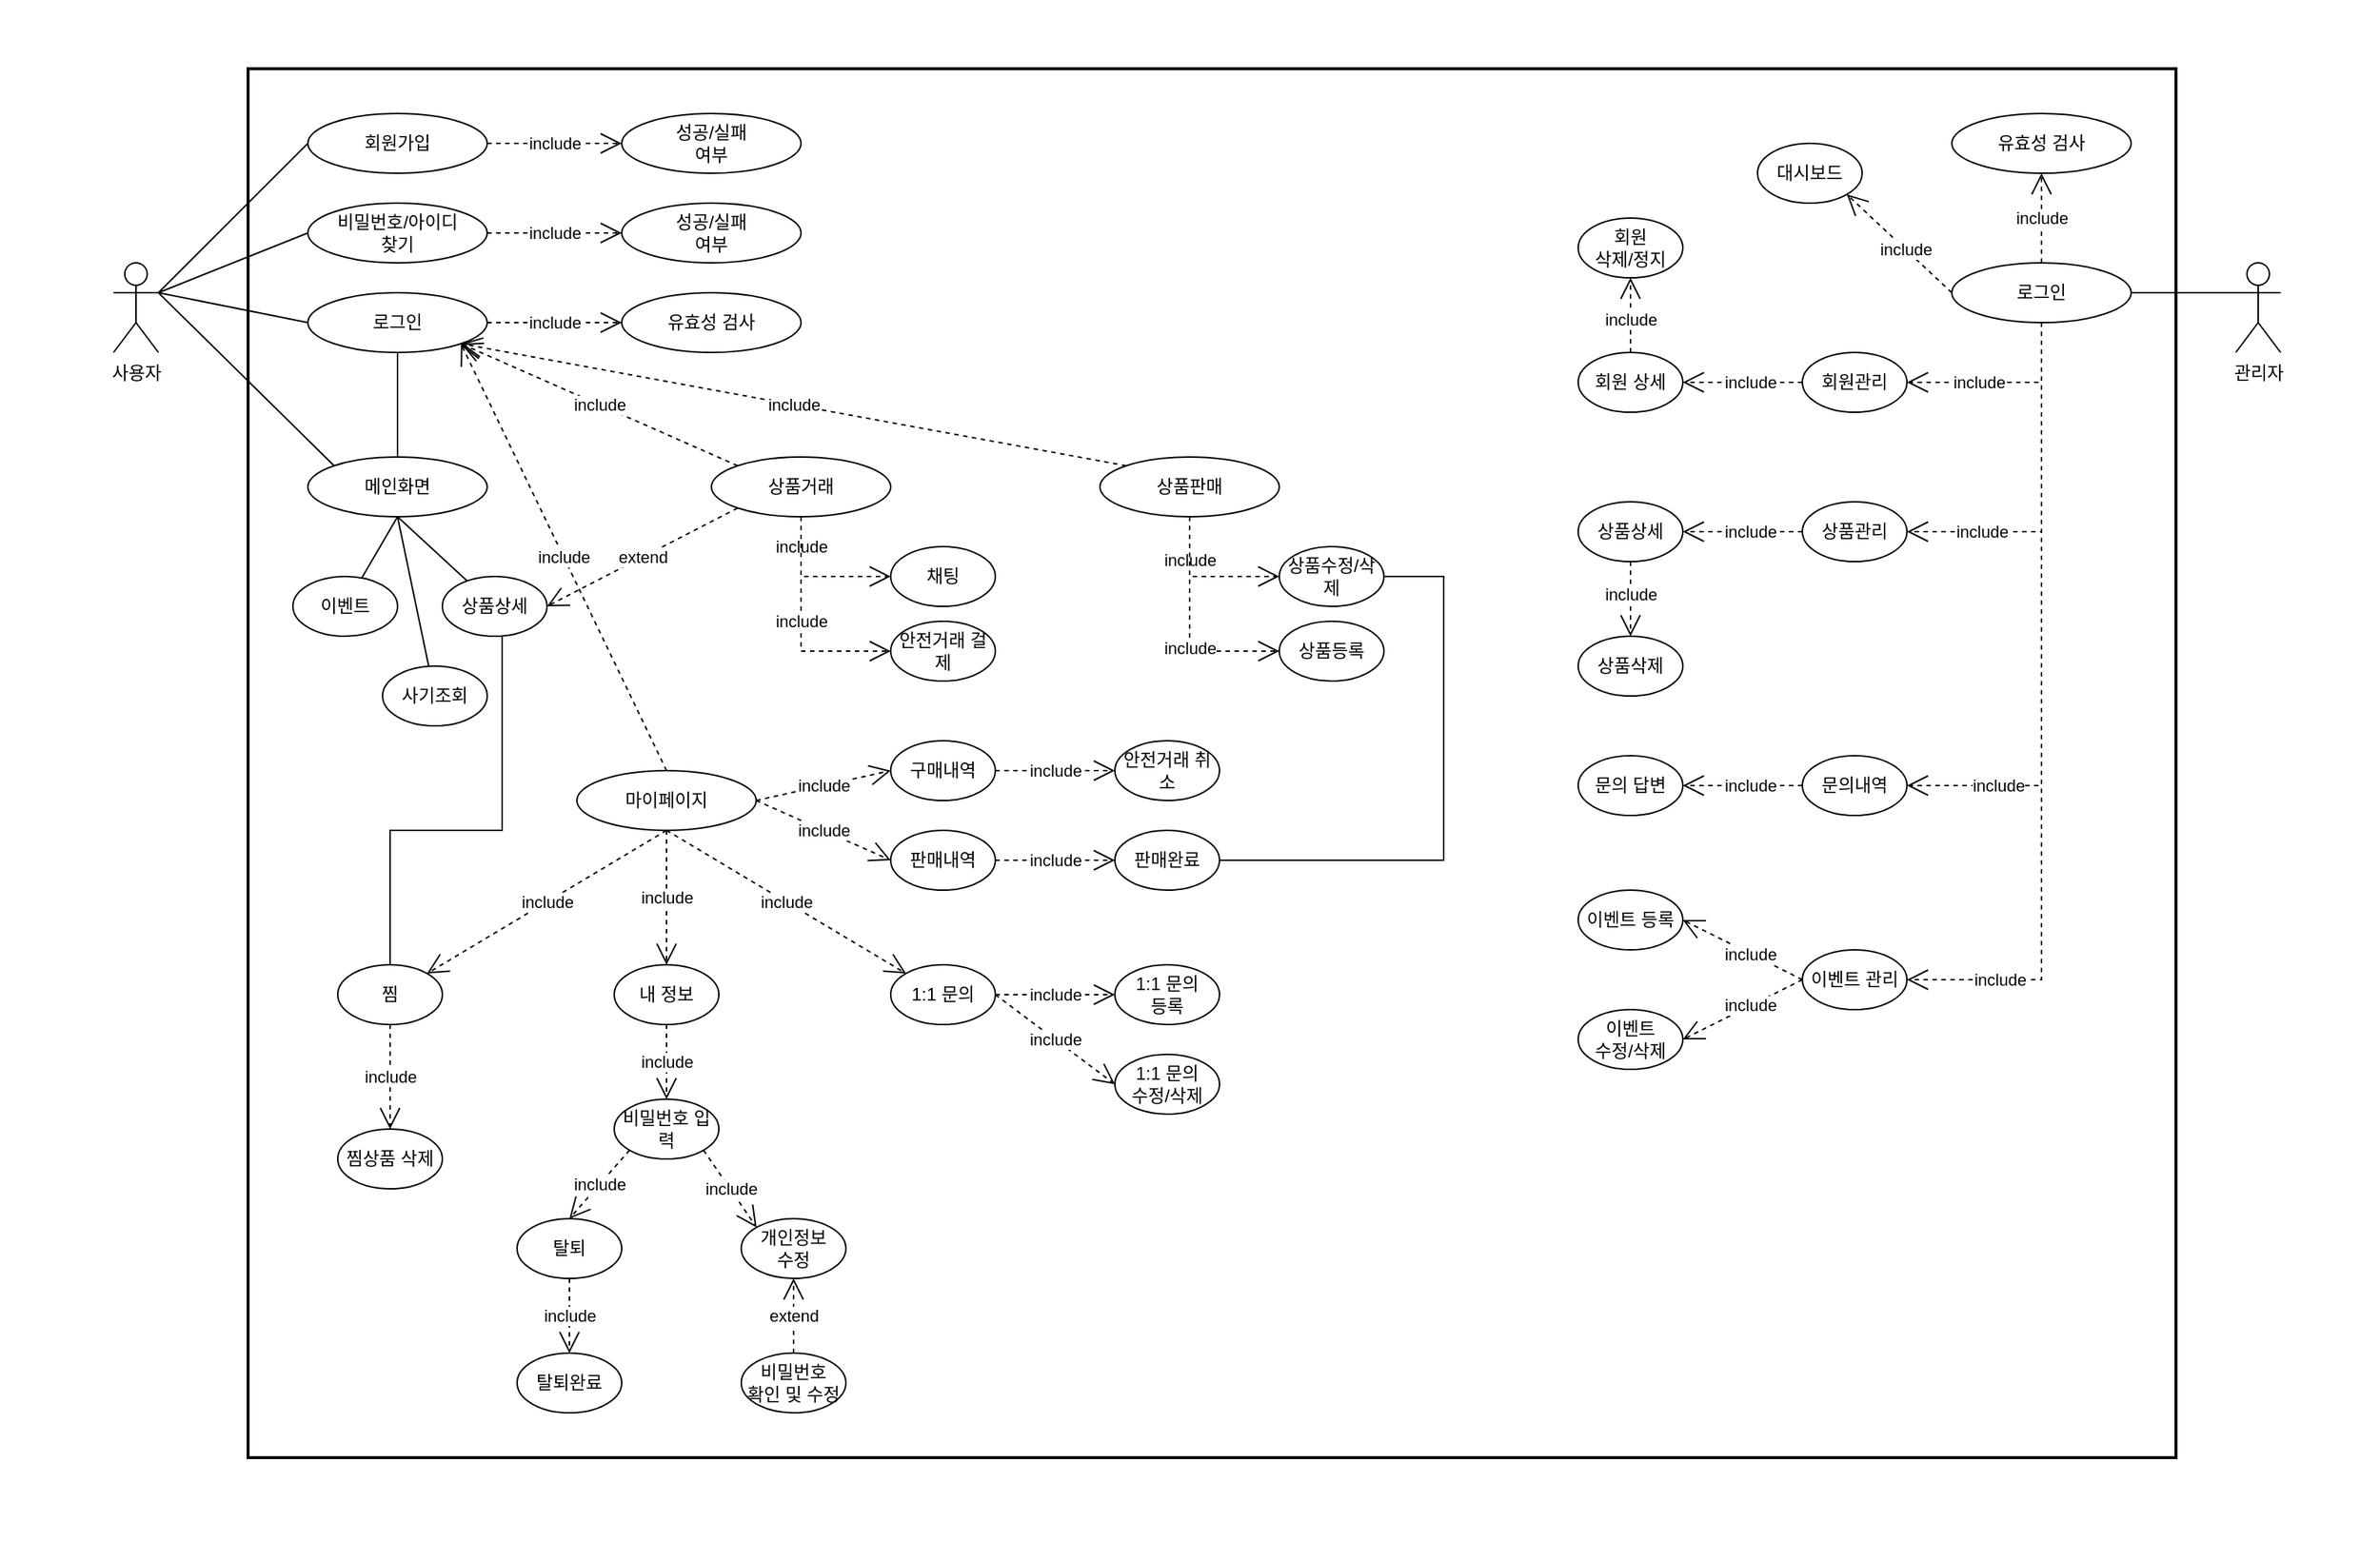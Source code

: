 <mxfile version="22.1.11" type="device">
  <diagram name="페이지-1" id="rzwskQOxDHPktsXhggRO">
    <mxGraphModel dx="2311" dy="1215" grid="0" gridSize="10" guides="1" tooltips="1" connect="1" arrows="1" fold="1" page="0" pageScale="1" pageWidth="827" pageHeight="1169" math="0" shadow="0">
      <root>
        <mxCell id="0" />
        <mxCell id="1" parent="0" />
        <mxCell id="45Yy-R2dAYlG4YcCM_-h-193" value="" style="rounded=0;whiteSpace=wrap;html=1;fillColor=none;strokeColor=#FFFFFF;" vertex="1" parent="1">
          <mxGeometry x="-195" y="285" width="1590" height="1030" as="geometry" />
        </mxCell>
        <mxCell id="45Yy-R2dAYlG4YcCM_-h-192" value="" style="rounded=0;whiteSpace=wrap;html=1;fillColor=none;strokeWidth=2;" vertex="1" parent="1">
          <mxGeometry x="-30" y="330" width="1290" height="930" as="geometry" />
        </mxCell>
        <mxCell id="_SVUlnc3Oly2EVvix183-1" value="사용자" style="shape=umlActor;verticalLabelPosition=bottom;verticalAlign=top;html=1;" parent="1" vertex="1">
          <mxGeometry x="-120" y="460" width="30" height="60" as="geometry" />
        </mxCell>
        <mxCell id="_SVUlnc3Oly2EVvix183-15" value="회원가입" style="ellipse;whiteSpace=wrap;html=1;movable=1;resizable=1;rotatable=1;deletable=1;editable=1;locked=0;connectable=1;" parent="1" vertex="1">
          <mxGeometry x="10" y="360" width="120" height="40" as="geometry" />
        </mxCell>
        <mxCell id="_SVUlnc3Oly2EVvix183-14" value="비밀번호/아이디&lt;br&gt;찾기" style="ellipse;whiteSpace=wrap;html=1;movable=1;resizable=1;rotatable=1;deletable=1;editable=1;locked=0;connectable=1;" parent="1" vertex="1">
          <mxGeometry x="10" y="420" width="120" height="40" as="geometry" />
        </mxCell>
        <mxCell id="_SVUlnc3Oly2EVvix183-45" style="rounded=0;orthogonalLoop=1;jettySize=auto;html=1;exitX=0.5;exitY=1;exitDx=0;exitDy=0;endArrow=none;endFill=0;" parent="1" source="_SVUlnc3Oly2EVvix183-3" target="_SVUlnc3Oly2EVvix183-27" edge="1">
          <mxGeometry relative="1" as="geometry" />
        </mxCell>
        <mxCell id="_SVUlnc3Oly2EVvix183-3" value="로그인" style="ellipse;whiteSpace=wrap;html=1;movable=1;resizable=1;rotatable=1;deletable=1;editable=1;locked=0;connectable=1;" parent="1" vertex="1">
          <mxGeometry x="10" y="480" width="120" height="40" as="geometry" />
        </mxCell>
        <mxCell id="_SVUlnc3Oly2EVvix183-20" value="성공/실패&lt;br&gt;여부" style="ellipse;whiteSpace=wrap;html=1;movable=1;resizable=1;rotatable=1;deletable=1;editable=1;locked=0;connectable=1;" parent="1" vertex="1">
          <mxGeometry x="220" y="360" width="120" height="40" as="geometry" />
        </mxCell>
        <mxCell id="_SVUlnc3Oly2EVvix183-22" value="include" style="endArrow=open;endSize=12;dashed=1;html=1;rounded=0;exitX=1;exitY=0.5;exitDx=0;exitDy=0;entryX=0;entryY=0.5;entryDx=0;entryDy=0;" parent="1" source="_SVUlnc3Oly2EVvix183-15" target="_SVUlnc3Oly2EVvix183-20" edge="1">
          <mxGeometry width="160" relative="1" as="geometry">
            <mxPoint x="250" y="510" as="sourcePoint" />
            <mxPoint x="410" y="510" as="targetPoint" />
          </mxGeometry>
        </mxCell>
        <mxCell id="_SVUlnc3Oly2EVvix183-23" value="성공/실패&lt;br&gt;여부" style="ellipse;whiteSpace=wrap;html=1;movable=1;resizable=1;rotatable=1;deletable=1;editable=1;locked=0;connectable=1;" parent="1" vertex="1">
          <mxGeometry x="220" y="420" width="120" height="40" as="geometry" />
        </mxCell>
        <mxCell id="_SVUlnc3Oly2EVvix183-24" value="include" style="endArrow=open;endSize=12;dashed=1;html=1;rounded=0;exitX=1;exitY=0.5;exitDx=0;exitDy=0;entryX=0;entryY=0.5;entryDx=0;entryDy=0;" parent="1" source="_SVUlnc3Oly2EVvix183-14" target="_SVUlnc3Oly2EVvix183-23" edge="1">
          <mxGeometry width="160" relative="1" as="geometry">
            <mxPoint x="130" y="439.5" as="sourcePoint" />
            <mxPoint x="190" y="430" as="targetPoint" />
          </mxGeometry>
        </mxCell>
        <mxCell id="_SVUlnc3Oly2EVvix183-25" value="유효성 검사" style="ellipse;whiteSpace=wrap;html=1;movable=1;resizable=1;rotatable=1;deletable=1;editable=1;locked=0;connectable=1;" parent="1" vertex="1">
          <mxGeometry x="220" y="480" width="120" height="40" as="geometry" />
        </mxCell>
        <mxCell id="_SVUlnc3Oly2EVvix183-26" value="include" style="endArrow=open;endSize=12;dashed=1;html=1;rounded=0;exitX=1;exitY=0.5;exitDx=0;exitDy=0;entryX=0;entryY=0.5;entryDx=0;entryDy=0;" parent="1" source="_SVUlnc3Oly2EVvix183-3" target="_SVUlnc3Oly2EVvix183-25" edge="1">
          <mxGeometry width="160" relative="1" as="geometry">
            <mxPoint x="130" y="500" as="sourcePoint" />
            <mxPoint x="190" y="490" as="targetPoint" />
          </mxGeometry>
        </mxCell>
        <mxCell id="_SVUlnc3Oly2EVvix183-27" value="메인화면" style="ellipse;whiteSpace=wrap;html=1;" parent="1" vertex="1">
          <mxGeometry x="10" y="590" width="120" height="40" as="geometry" />
        </mxCell>
        <mxCell id="_SVUlnc3Oly2EVvix183-28" value="마이페이지" style="ellipse;whiteSpace=wrap;html=1;" parent="1" vertex="1">
          <mxGeometry x="190" y="800" width="120" height="40" as="geometry" />
        </mxCell>
        <mxCell id="_SVUlnc3Oly2EVvix183-29" value="상품판매" style="ellipse;whiteSpace=wrap;html=1;" parent="1" vertex="1">
          <mxGeometry x="540" y="590" width="120" height="40" as="geometry" />
        </mxCell>
        <mxCell id="_SVUlnc3Oly2EVvix183-43" value="상품거래" style="ellipse;whiteSpace=wrap;html=1;" parent="1" vertex="1">
          <mxGeometry x="280" y="590" width="120" height="40" as="geometry" />
        </mxCell>
        <mxCell id="_SVUlnc3Oly2EVvix183-47" value="include" style="endArrow=open;endSize=12;dashed=1;html=1;rounded=0;exitX=0;exitY=0;exitDx=0;exitDy=0;entryX=1;entryY=1;entryDx=0;entryDy=0;" parent="1" source="_SVUlnc3Oly2EVvix183-43" target="_SVUlnc3Oly2EVvix183-3" edge="1">
          <mxGeometry width="160" relative="1" as="geometry">
            <mxPoint x="140" y="510" as="sourcePoint" />
            <mxPoint x="230" y="510" as="targetPoint" />
          </mxGeometry>
        </mxCell>
        <mxCell id="_SVUlnc3Oly2EVvix183-48" value="include" style="endArrow=open;endSize=12;dashed=1;html=1;rounded=0;exitX=0;exitY=0;exitDx=0;exitDy=0;entryX=1;entryY=1;entryDx=0;entryDy=0;" parent="1" source="_SVUlnc3Oly2EVvix183-29" target="_SVUlnc3Oly2EVvix183-3" edge="1">
          <mxGeometry width="160" relative="1" as="geometry">
            <mxPoint x="276" y="590" as="sourcePoint" />
            <mxPoint x="190" y="508" as="targetPoint" />
          </mxGeometry>
        </mxCell>
        <mxCell id="_SVUlnc3Oly2EVvix183-49" value="include" style="endArrow=open;endSize=12;dashed=1;html=1;rounded=0;exitX=0.5;exitY=0;exitDx=0;exitDy=0;entryX=1;entryY=1;entryDx=0;entryDy=0;" parent="1" source="_SVUlnc3Oly2EVvix183-28" target="_SVUlnc3Oly2EVvix183-3" edge="1">
          <mxGeometry width="160" relative="1" as="geometry">
            <mxPoint x="368" y="606" as="sourcePoint" />
            <mxPoint x="122" y="524" as="targetPoint" />
          </mxGeometry>
        </mxCell>
        <mxCell id="_SVUlnc3Oly2EVvix183-50" value="상품수정/삭제" style="ellipse;whiteSpace=wrap;html=1;" parent="1" vertex="1">
          <mxGeometry x="660" y="650" width="70" height="40" as="geometry" />
        </mxCell>
        <mxCell id="_SVUlnc3Oly2EVvix183-51" value="상품등록" style="ellipse;whiteSpace=wrap;html=1;" parent="1" vertex="1">
          <mxGeometry x="660" y="700" width="70" height="40" as="geometry" />
        </mxCell>
        <mxCell id="_SVUlnc3Oly2EVvix183-52" value="include" style="endArrow=open;endSize=12;dashed=1;html=1;rounded=0;exitX=0.5;exitY=1;exitDx=0;exitDy=0;entryX=0;entryY=0.5;entryDx=0;entryDy=0;edgeStyle=orthogonalEdgeStyle;" parent="1" source="_SVUlnc3Oly2EVvix183-29" target="_SVUlnc3Oly2EVvix183-50" edge="1">
          <mxGeometry x="-0.429" width="160" relative="1" as="geometry">
            <mxPoint x="408" y="786" as="sourcePoint" />
            <mxPoint x="322" y="524" as="targetPoint" />
            <mxPoint as="offset" />
          </mxGeometry>
        </mxCell>
        <mxCell id="_SVUlnc3Oly2EVvix183-53" value="include" style="endArrow=open;endSize=12;dashed=1;html=1;rounded=0;exitX=0.5;exitY=1;exitDx=0;exitDy=0;entryX=0;entryY=0.5;entryDx=0;entryDy=0;edgeStyle=orthogonalEdgeStyle;" parent="1" source="_SVUlnc3Oly2EVvix183-29" target="_SVUlnc3Oly2EVvix183-51" edge="1">
          <mxGeometry x="0.167" width="160" relative="1" as="geometry">
            <mxPoint x="610" y="640" as="sourcePoint" />
            <mxPoint x="640" y="680" as="targetPoint" />
            <mxPoint as="offset" />
          </mxGeometry>
        </mxCell>
        <mxCell id="45Yy-R2dAYlG4YcCM_-h-1" value="채팅" style="ellipse;whiteSpace=wrap;html=1;" vertex="1" parent="1">
          <mxGeometry x="400" y="650" width="70" height="40" as="geometry" />
        </mxCell>
        <mxCell id="45Yy-R2dAYlG4YcCM_-h-2" value="안전거래 걸제" style="ellipse;whiteSpace=wrap;html=1;" vertex="1" parent="1">
          <mxGeometry x="400" y="700" width="70" height="40" as="geometry" />
        </mxCell>
        <mxCell id="45Yy-R2dAYlG4YcCM_-h-3" value="include" style="endArrow=open;endSize=12;dashed=1;html=1;rounded=0;exitX=0.5;exitY=1;exitDx=0;exitDy=0;entryX=0;entryY=0.5;entryDx=0;entryDy=0;edgeStyle=orthogonalEdgeStyle;" edge="1" parent="1" source="_SVUlnc3Oly2EVvix183-43" target="45Yy-R2dAYlG4YcCM_-h-1">
          <mxGeometry x="-0.6" width="160" relative="1" as="geometry">
            <mxPoint x="610" y="640" as="sourcePoint" />
            <mxPoint x="670" y="730" as="targetPoint" />
            <mxPoint as="offset" />
          </mxGeometry>
        </mxCell>
        <mxCell id="45Yy-R2dAYlG4YcCM_-h-4" value="include" style="endArrow=open;endSize=12;dashed=1;html=1;rounded=0;exitX=0.5;exitY=1;exitDx=0;exitDy=0;entryX=0;entryY=0.5;entryDx=0;entryDy=0;edgeStyle=orthogonalEdgeStyle;" edge="1" parent="1" source="_SVUlnc3Oly2EVvix183-43" target="45Yy-R2dAYlG4YcCM_-h-2">
          <mxGeometry x="0.2" y="20" width="160" relative="1" as="geometry">
            <mxPoint x="350" y="640" as="sourcePoint" />
            <mxPoint x="410" y="680" as="targetPoint" />
            <mxPoint as="offset" />
          </mxGeometry>
        </mxCell>
        <mxCell id="45Yy-R2dAYlG4YcCM_-h-7" style="rounded=0;orthogonalLoop=1;jettySize=auto;html=1;entryX=0.5;entryY=1;entryDx=0;entryDy=0;endArrow=none;endFill=0;" edge="1" parent="1" source="45Yy-R2dAYlG4YcCM_-h-5" target="_SVUlnc3Oly2EVvix183-27">
          <mxGeometry relative="1" as="geometry" />
        </mxCell>
        <mxCell id="45Yy-R2dAYlG4YcCM_-h-5" value="상품상세" style="ellipse;whiteSpace=wrap;html=1;" vertex="1" parent="1">
          <mxGeometry x="100" y="670" width="70" height="40" as="geometry" />
        </mxCell>
        <mxCell id="45Yy-R2dAYlG4YcCM_-h-10" style="rounded=0;orthogonalLoop=1;jettySize=auto;html=1;entryX=0.5;entryY=1;entryDx=0;entryDy=0;endArrow=none;endFill=0;" edge="1" parent="1" source="45Yy-R2dAYlG4YcCM_-h-8" target="_SVUlnc3Oly2EVvix183-27">
          <mxGeometry relative="1" as="geometry" />
        </mxCell>
        <mxCell id="45Yy-R2dAYlG4YcCM_-h-8" value="이벤트" style="ellipse;whiteSpace=wrap;html=1;" vertex="1" parent="1">
          <mxGeometry y="670" width="70" height="40" as="geometry" />
        </mxCell>
        <mxCell id="45Yy-R2dAYlG4YcCM_-h-11" style="rounded=0;orthogonalLoop=1;jettySize=auto;html=1;entryX=0.5;entryY=1;entryDx=0;entryDy=0;endArrow=none;endFill=0;" edge="1" parent="1" source="45Yy-R2dAYlG4YcCM_-h-9" target="_SVUlnc3Oly2EVvix183-27">
          <mxGeometry relative="1" as="geometry" />
        </mxCell>
        <mxCell id="45Yy-R2dAYlG4YcCM_-h-9" value="사기조회" style="ellipse;whiteSpace=wrap;html=1;" vertex="1" parent="1">
          <mxGeometry x="60" y="730" width="70" height="40" as="geometry" />
        </mxCell>
        <mxCell id="45Yy-R2dAYlG4YcCM_-h-13" value="extend" style="endArrow=open;endSize=12;dashed=1;html=1;rounded=0;exitX=0;exitY=1;exitDx=0;exitDy=0;entryX=1;entryY=0.5;entryDx=0;entryDy=0;" edge="1" parent="1" source="_SVUlnc3Oly2EVvix183-43" target="45Yy-R2dAYlG4YcCM_-h-5">
          <mxGeometry width="160" relative="1" as="geometry">
            <mxPoint x="308" y="606" as="sourcePoint" />
            <mxPoint x="122" y="524" as="targetPoint" />
          </mxGeometry>
        </mxCell>
        <mxCell id="45Yy-R2dAYlG4YcCM_-h-15" value="판매내역" style="ellipse;whiteSpace=wrap;html=1;" vertex="1" parent="1">
          <mxGeometry x="400" y="840" width="70" height="40" as="geometry" />
        </mxCell>
        <mxCell id="45Yy-R2dAYlG4YcCM_-h-118" value="구매내역" style="ellipse;whiteSpace=wrap;html=1;" vertex="1" parent="1">
          <mxGeometry x="400" y="780" width="70" height="40" as="geometry" />
        </mxCell>
        <mxCell id="45Yy-R2dAYlG4YcCM_-h-122" value="안전거래 취소" style="ellipse;whiteSpace=wrap;html=1;" vertex="1" parent="1">
          <mxGeometry x="550" y="780" width="70" height="40" as="geometry" />
        </mxCell>
        <mxCell id="45Yy-R2dAYlG4YcCM_-h-155" style="edgeStyle=orthogonalEdgeStyle;rounded=0;orthogonalLoop=1;jettySize=auto;html=1;entryX=1;entryY=0.5;entryDx=0;entryDy=0;endArrow=none;endFill=0;" edge="1" parent="1" source="45Yy-R2dAYlG4YcCM_-h-123" target="_SVUlnc3Oly2EVvix183-50">
          <mxGeometry relative="1" as="geometry">
            <Array as="points">
              <mxPoint x="770" y="860" />
              <mxPoint x="770" y="670" />
            </Array>
          </mxGeometry>
        </mxCell>
        <mxCell id="45Yy-R2dAYlG4YcCM_-h-123" value="판매완료" style="ellipse;whiteSpace=wrap;html=1;" vertex="1" parent="1">
          <mxGeometry x="550" y="840" width="70" height="40" as="geometry" />
        </mxCell>
        <mxCell id="45Yy-R2dAYlG4YcCM_-h-128" value="include" style="endArrow=open;endSize=12;dashed=1;html=1;rounded=0;exitX=1;exitY=0.5;exitDx=0;exitDy=0;entryX=0;entryY=0.5;entryDx=0;entryDy=0;" edge="1" parent="1" source="_SVUlnc3Oly2EVvix183-28" target="45Yy-R2dAYlG4YcCM_-h-118">
          <mxGeometry width="160" relative="1" as="geometry">
            <mxPoint x="308" y="606" as="sourcePoint" />
            <mxPoint x="320" y="760" as="targetPoint" />
          </mxGeometry>
        </mxCell>
        <mxCell id="45Yy-R2dAYlG4YcCM_-h-129" value="include" style="endArrow=open;endSize=12;dashed=1;html=1;rounded=0;entryX=0;entryY=0.5;entryDx=0;entryDy=0;exitX=1;exitY=0.5;exitDx=0;exitDy=0;" edge="1" parent="1" source="_SVUlnc3Oly2EVvix183-28" target="45Yy-R2dAYlG4YcCM_-h-15">
          <mxGeometry width="160" relative="1" as="geometry">
            <mxPoint x="270" y="910" as="sourcePoint" />
            <mxPoint x="320" y="830" as="targetPoint" />
          </mxGeometry>
        </mxCell>
        <mxCell id="45Yy-R2dAYlG4YcCM_-h-130" value="include" style="endArrow=open;endSize=12;dashed=1;html=1;rounded=0;entryX=0;entryY=0.5;entryDx=0;entryDy=0;exitX=1;exitY=0.5;exitDx=0;exitDy=0;" edge="1" parent="1" source="45Yy-R2dAYlG4YcCM_-h-118" target="45Yy-R2dAYlG4YcCM_-h-122">
          <mxGeometry width="160" relative="1" as="geometry">
            <mxPoint x="320" y="910" as="sourcePoint" />
            <mxPoint x="320" y="830" as="targetPoint" />
          </mxGeometry>
        </mxCell>
        <mxCell id="45Yy-R2dAYlG4YcCM_-h-131" value="include" style="endArrow=open;endSize=12;dashed=1;html=1;rounded=0;entryX=0;entryY=0.5;entryDx=0;entryDy=0;exitX=1;exitY=0.5;exitDx=0;exitDy=0;" edge="1" parent="1" source="45Yy-R2dAYlG4YcCM_-h-15" target="45Yy-R2dAYlG4YcCM_-h-123">
          <mxGeometry width="160" relative="1" as="geometry">
            <mxPoint x="460" y="810" as="sourcePoint" />
            <mxPoint x="520" y="810" as="targetPoint" />
          </mxGeometry>
        </mxCell>
        <mxCell id="45Yy-R2dAYlG4YcCM_-h-119" value="내 정보" style="ellipse;whiteSpace=wrap;html=1;" vertex="1" parent="1">
          <mxGeometry x="215" y="930" width="70" height="40" as="geometry" />
        </mxCell>
        <mxCell id="45Yy-R2dAYlG4YcCM_-h-120" value="1:1 문의" style="ellipse;whiteSpace=wrap;html=1;" vertex="1" parent="1">
          <mxGeometry x="400" y="930" width="70" height="40" as="geometry" />
        </mxCell>
        <mxCell id="45Yy-R2dAYlG4YcCM_-h-137" style="edgeStyle=orthogonalEdgeStyle;rounded=0;orthogonalLoop=1;jettySize=auto;html=1;entryX=0.5;entryY=1;entryDx=0;entryDy=0;endArrow=none;endFill=0;" edge="1" parent="1" source="45Yy-R2dAYlG4YcCM_-h-121" target="45Yy-R2dAYlG4YcCM_-h-5">
          <mxGeometry relative="1" as="geometry">
            <Array as="points">
              <mxPoint x="65" y="840" />
              <mxPoint x="140" y="840" />
              <mxPoint x="140" y="710" />
            </Array>
          </mxGeometry>
        </mxCell>
        <mxCell id="45Yy-R2dAYlG4YcCM_-h-121" value="찜" style="ellipse;whiteSpace=wrap;html=1;" vertex="1" parent="1">
          <mxGeometry x="30" y="930" width="70" height="40" as="geometry" />
        </mxCell>
        <mxCell id="45Yy-R2dAYlG4YcCM_-h-132" value="include" style="endArrow=open;endSize=12;dashed=1;html=1;rounded=0;entryX=0.5;entryY=0;entryDx=0;entryDy=0;exitX=0.5;exitY=1;exitDx=0;exitDy=0;" edge="1" parent="1" source="_SVUlnc3Oly2EVvix183-28" target="45Yy-R2dAYlG4YcCM_-h-119">
          <mxGeometry width="160" relative="1" as="geometry">
            <mxPoint x="470" y="820" as="sourcePoint" />
            <mxPoint x="530" y="820" as="targetPoint" />
          </mxGeometry>
        </mxCell>
        <mxCell id="45Yy-R2dAYlG4YcCM_-h-133" value="include" style="endArrow=open;endSize=12;dashed=1;html=1;rounded=0;entryX=0;entryY=0;entryDx=0;entryDy=0;exitX=0.5;exitY=1;exitDx=0;exitDy=0;" edge="1" parent="1" source="_SVUlnc3Oly2EVvix183-28" target="45Yy-R2dAYlG4YcCM_-h-120">
          <mxGeometry width="160" relative="1" as="geometry">
            <mxPoint x="260" y="850" as="sourcePoint" />
            <mxPoint x="255" y="940" as="targetPoint" />
          </mxGeometry>
        </mxCell>
        <mxCell id="45Yy-R2dAYlG4YcCM_-h-134" value="include" style="endArrow=open;endSize=12;dashed=1;html=1;rounded=0;entryX=1;entryY=0;entryDx=0;entryDy=0;exitX=0.5;exitY=1;exitDx=0;exitDy=0;" edge="1" parent="1" source="_SVUlnc3Oly2EVvix183-28" target="45Yy-R2dAYlG4YcCM_-h-121">
          <mxGeometry width="160" relative="1" as="geometry">
            <mxPoint x="270" y="860" as="sourcePoint" />
            <mxPoint x="265" y="950" as="targetPoint" />
          </mxGeometry>
        </mxCell>
        <mxCell id="45Yy-R2dAYlG4YcCM_-h-135" value="찜상품 삭제" style="ellipse;whiteSpace=wrap;html=1;" vertex="1" parent="1">
          <mxGeometry x="30" y="1040" width="70" height="40" as="geometry" />
        </mxCell>
        <mxCell id="45Yy-R2dAYlG4YcCM_-h-138" value="include" style="endArrow=open;endSize=12;dashed=1;html=1;rounded=0;entryX=0.5;entryY=0;entryDx=0;entryDy=0;exitX=0.5;exitY=1;exitDx=0;exitDy=0;" edge="1" parent="1" source="45Yy-R2dAYlG4YcCM_-h-121" target="45Yy-R2dAYlG4YcCM_-h-135">
          <mxGeometry width="160" relative="1" as="geometry">
            <mxPoint x="260" y="850" as="sourcePoint" />
            <mxPoint x="100" y="946" as="targetPoint" />
          </mxGeometry>
        </mxCell>
        <mxCell id="45Yy-R2dAYlG4YcCM_-h-139" value="비밀번호&lt;br&gt;확인 및 수정" style="ellipse;whiteSpace=wrap;html=1;" vertex="1" parent="1">
          <mxGeometry x="300" y="1190" width="70" height="40" as="geometry" />
        </mxCell>
        <mxCell id="45Yy-R2dAYlG4YcCM_-h-140" value="개인정보&lt;br&gt;수정" style="ellipse;whiteSpace=wrap;html=1;" vertex="1" parent="1">
          <mxGeometry x="300" y="1100" width="70" height="40" as="geometry" />
        </mxCell>
        <mxCell id="45Yy-R2dAYlG4YcCM_-h-141" value="탈퇴" style="ellipse;whiteSpace=wrap;html=1;" vertex="1" parent="1">
          <mxGeometry x="150" y="1100" width="70" height="40" as="geometry" />
        </mxCell>
        <mxCell id="45Yy-R2dAYlG4YcCM_-h-142" value="탈퇴완료" style="ellipse;whiteSpace=wrap;html=1;" vertex="1" parent="1">
          <mxGeometry x="150" y="1190" width="70" height="40" as="geometry" />
        </mxCell>
        <mxCell id="45Yy-R2dAYlG4YcCM_-h-143" value="include" style="endArrow=open;endSize=12;dashed=1;html=1;rounded=0;entryX=0.5;entryY=0;entryDx=0;entryDy=0;exitX=0.5;exitY=1;exitDx=0;exitDy=0;" edge="1" parent="1" source="45Yy-R2dAYlG4YcCM_-h-141" target="45Yy-R2dAYlG4YcCM_-h-142">
          <mxGeometry width="160" relative="1" as="geometry">
            <mxPoint x="80" y="1080" as="sourcePoint" />
            <mxPoint x="80" y="1150" as="targetPoint" />
          </mxGeometry>
        </mxCell>
        <mxCell id="45Yy-R2dAYlG4YcCM_-h-150" value="비밀번호 입력" style="ellipse;whiteSpace=wrap;html=1;" vertex="1" parent="1">
          <mxGeometry x="215" y="1020" width="70" height="40" as="geometry" />
        </mxCell>
        <mxCell id="45Yy-R2dAYlG4YcCM_-h-151" value="include" style="endArrow=open;endSize=12;dashed=1;html=1;rounded=0;entryX=0.5;entryY=0;entryDx=0;entryDy=0;exitX=0.5;exitY=1;exitDx=0;exitDy=0;" edge="1" parent="1" source="45Yy-R2dAYlG4YcCM_-h-119" target="45Yy-R2dAYlG4YcCM_-h-150">
          <mxGeometry width="160" relative="1" as="geometry">
            <mxPoint x="75" y="980" as="sourcePoint" />
            <mxPoint x="75" y="1050" as="targetPoint" />
          </mxGeometry>
        </mxCell>
        <mxCell id="45Yy-R2dAYlG4YcCM_-h-152" value="extend" style="endArrow=open;endSize=12;dashed=1;html=1;rounded=0;exitX=0.5;exitY=0;exitDx=0;exitDy=0;entryX=0.5;entryY=1;entryDx=0;entryDy=0;" edge="1" parent="1" source="45Yy-R2dAYlG4YcCM_-h-139" target="45Yy-R2dAYlG4YcCM_-h-140">
          <mxGeometry width="160" relative="1" as="geometry">
            <mxPoint x="303" y="644" as="sourcePoint" />
            <mxPoint x="175" y="710" as="targetPoint" />
          </mxGeometry>
        </mxCell>
        <mxCell id="45Yy-R2dAYlG4YcCM_-h-153" value="include" style="endArrow=open;endSize=12;dashed=1;html=1;rounded=0;entryX=0.5;entryY=0;entryDx=0;entryDy=0;exitX=0;exitY=1;exitDx=0;exitDy=0;" edge="1" parent="1" source="45Yy-R2dAYlG4YcCM_-h-150" target="45Yy-R2dAYlG4YcCM_-h-141">
          <mxGeometry width="160" relative="1" as="geometry">
            <mxPoint x="195" y="1140" as="sourcePoint" />
            <mxPoint x="195" y="1190" as="targetPoint" />
          </mxGeometry>
        </mxCell>
        <mxCell id="45Yy-R2dAYlG4YcCM_-h-154" value="include" style="endArrow=open;endSize=12;dashed=1;html=1;rounded=0;entryX=0;entryY=0;entryDx=0;entryDy=0;exitX=1;exitY=1;exitDx=0;exitDy=0;" edge="1" parent="1" source="45Yy-R2dAYlG4YcCM_-h-150" target="45Yy-R2dAYlG4YcCM_-h-140">
          <mxGeometry width="160" relative="1" as="geometry">
            <mxPoint x="235" y="1064" as="sourcePoint" />
            <mxPoint x="195" y="1100" as="targetPoint" />
          </mxGeometry>
        </mxCell>
        <mxCell id="45Yy-R2dAYlG4YcCM_-h-156" value="1:1 문의&lt;br&gt;등록" style="ellipse;whiteSpace=wrap;html=1;" vertex="1" parent="1">
          <mxGeometry x="550" y="930" width="70" height="40" as="geometry" />
        </mxCell>
        <mxCell id="45Yy-R2dAYlG4YcCM_-h-157" value="1:1 문의&lt;br&gt;수정/삭제" style="ellipse;whiteSpace=wrap;html=1;" vertex="1" parent="1">
          <mxGeometry x="550" y="990" width="70" height="40" as="geometry" />
        </mxCell>
        <mxCell id="45Yy-R2dAYlG4YcCM_-h-158" value="include" style="endArrow=open;endSize=12;dashed=1;html=1;rounded=0;entryX=0;entryY=0.5;entryDx=0;entryDy=0;exitX=1;exitY=0.5;exitDx=0;exitDy=0;" edge="1" parent="1" source="45Yy-R2dAYlG4YcCM_-h-120" target="45Yy-R2dAYlG4YcCM_-h-156">
          <mxGeometry width="160" relative="1" as="geometry">
            <mxPoint x="260" y="850" as="sourcePoint" />
            <mxPoint x="420" y="946" as="targetPoint" />
          </mxGeometry>
        </mxCell>
        <mxCell id="45Yy-R2dAYlG4YcCM_-h-159" value="include" style="endArrow=open;endSize=12;dashed=1;html=1;rounded=0;entryX=0;entryY=0.5;entryDx=0;entryDy=0;exitX=1;exitY=0.5;exitDx=0;exitDy=0;" edge="1" parent="1" source="45Yy-R2dAYlG4YcCM_-h-120" target="45Yy-R2dAYlG4YcCM_-h-157">
          <mxGeometry width="160" relative="1" as="geometry">
            <mxPoint x="480" y="960" as="sourcePoint" />
            <mxPoint x="560" y="960" as="targetPoint" />
          </mxGeometry>
        </mxCell>
        <mxCell id="_SVUlnc3Oly2EVvix183-44" style="rounded=0;orthogonalLoop=1;jettySize=auto;html=1;exitX=1;exitY=0.333;exitDx=0;exitDy=0;exitPerimeter=0;entryX=0;entryY=0;entryDx=0;entryDy=0;endArrow=none;endFill=0;" parent="1" source="_SVUlnc3Oly2EVvix183-1" target="_SVUlnc3Oly2EVvix183-27" edge="1">
          <mxGeometry relative="1" as="geometry">
            <mxPoint x="-60" y="480.0" as="sourcePoint" />
          </mxGeometry>
        </mxCell>
        <mxCell id="_SVUlnc3Oly2EVvix183-13" value="" style="endArrow=none;html=1;rounded=0;entryX=0;entryY=0.5;entryDx=0;entryDy=0;exitX=1;exitY=0.333;exitDx=0;exitDy=0;exitPerimeter=0;" parent="1" source="_SVUlnc3Oly2EVvix183-1" target="_SVUlnc3Oly2EVvix183-3" edge="1">
          <mxGeometry width="50" height="50" relative="1" as="geometry">
            <mxPoint x="-60" y="480.0" as="sourcePoint" />
            <mxPoint x="360" y="500" as="targetPoint" />
          </mxGeometry>
        </mxCell>
        <mxCell id="_SVUlnc3Oly2EVvix183-16" value="" style="endArrow=none;html=1;rounded=0;exitX=1;exitY=0.333;exitDx=0;exitDy=0;exitPerimeter=0;entryX=0;entryY=0.5;entryDx=0;entryDy=0;" parent="1" source="_SVUlnc3Oly2EVvix183-1" target="_SVUlnc3Oly2EVvix183-15" edge="1">
          <mxGeometry width="50" height="50" relative="1" as="geometry">
            <mxPoint x="-60" y="480.0" as="sourcePoint" />
            <mxPoint x="360" y="500" as="targetPoint" />
          </mxGeometry>
        </mxCell>
        <mxCell id="_SVUlnc3Oly2EVvix183-18" value="" style="endArrow=none;html=1;rounded=0;exitX=1;exitY=0.333;exitDx=0;exitDy=0;exitPerimeter=0;entryX=0;entryY=0.5;entryDx=0;entryDy=0;" parent="1" source="_SVUlnc3Oly2EVvix183-1" target="_SVUlnc3Oly2EVvix183-14" edge="1">
          <mxGeometry width="50" height="50" relative="1" as="geometry">
            <mxPoint x="-60" y="480.0" as="sourcePoint" />
            <mxPoint x="360" y="500" as="targetPoint" />
          </mxGeometry>
        </mxCell>
        <mxCell id="45Yy-R2dAYlG4YcCM_-h-160" value="관리자" style="shape=umlActor;verticalLabelPosition=bottom;verticalAlign=top;html=1;outlineConnect=0;" vertex="1" parent="1">
          <mxGeometry x="1300" y="460" width="30" height="60" as="geometry" />
        </mxCell>
        <mxCell id="45Yy-R2dAYlG4YcCM_-h-162" value="로그인" style="ellipse;whiteSpace=wrap;html=1;" vertex="1" parent="1">
          <mxGeometry x="1110" y="460" width="120" height="40" as="geometry" />
        </mxCell>
        <mxCell id="45Yy-R2dAYlG4YcCM_-h-163" value="이벤트 관리" style="ellipse;whiteSpace=wrap;html=1;" vertex="1" parent="1">
          <mxGeometry x="1010" y="920" width="70" height="40" as="geometry" />
        </mxCell>
        <mxCell id="45Yy-R2dAYlG4YcCM_-h-164" value="문의내역" style="ellipse;whiteSpace=wrap;html=1;" vertex="1" parent="1">
          <mxGeometry x="1010" y="790" width="70" height="40" as="geometry" />
        </mxCell>
        <mxCell id="45Yy-R2dAYlG4YcCM_-h-165" value="상품관리" style="ellipse;whiteSpace=wrap;html=1;" vertex="1" parent="1">
          <mxGeometry x="1010" y="620" width="70" height="40" as="geometry" />
        </mxCell>
        <mxCell id="45Yy-R2dAYlG4YcCM_-h-166" value="회원관리" style="ellipse;whiteSpace=wrap;html=1;" vertex="1" parent="1">
          <mxGeometry x="1010" y="520" width="70" height="40" as="geometry" />
        </mxCell>
        <mxCell id="45Yy-R2dAYlG4YcCM_-h-167" value="대시보드" style="ellipse;whiteSpace=wrap;html=1;" vertex="1" parent="1">
          <mxGeometry x="980" y="380" width="70" height="40" as="geometry" />
        </mxCell>
        <mxCell id="45Yy-R2dAYlG4YcCM_-h-168" value="유효성 검사" style="ellipse;whiteSpace=wrap;html=1;movable=1;resizable=1;rotatable=1;deletable=1;editable=1;locked=0;connectable=1;" vertex="1" parent="1">
          <mxGeometry x="1110" y="360" width="120" height="40" as="geometry" />
        </mxCell>
        <mxCell id="45Yy-R2dAYlG4YcCM_-h-169" value="include" style="endArrow=open;endSize=12;dashed=1;html=1;rounded=0;exitX=0.5;exitY=0;exitDx=0;exitDy=0;entryX=0.5;entryY=1;entryDx=0;entryDy=0;" edge="1" parent="1" source="45Yy-R2dAYlG4YcCM_-h-162" target="45Yy-R2dAYlG4YcCM_-h-168">
          <mxGeometry width="160" relative="1" as="geometry">
            <mxPoint x="120" y="370" as="sourcePoint" />
            <mxPoint x="210" y="370" as="targetPoint" />
          </mxGeometry>
        </mxCell>
        <mxCell id="45Yy-R2dAYlG4YcCM_-h-170" value="include" style="endArrow=open;endSize=12;dashed=1;html=1;rounded=0;exitX=0;exitY=0.5;exitDx=0;exitDy=0;entryX=1;entryY=1;entryDx=0;entryDy=0;" edge="1" parent="1" source="45Yy-R2dAYlG4YcCM_-h-162" target="45Yy-R2dAYlG4YcCM_-h-167">
          <mxGeometry x="-0.111" width="160" relative="1" as="geometry">
            <mxPoint x="1180" y="470" as="sourcePoint" />
            <mxPoint x="1180" y="410" as="targetPoint" />
            <mxPoint as="offset" />
          </mxGeometry>
        </mxCell>
        <mxCell id="45Yy-R2dAYlG4YcCM_-h-171" value="회원 상세" style="ellipse;whiteSpace=wrap;html=1;" vertex="1" parent="1">
          <mxGeometry x="860" y="520" width="70" height="40" as="geometry" />
        </mxCell>
        <mxCell id="45Yy-R2dAYlG4YcCM_-h-172" value="회원 &lt;br&gt;삭제/정지" style="ellipse;whiteSpace=wrap;html=1;" vertex="1" parent="1">
          <mxGeometry x="860" y="430" width="70" height="40" as="geometry" />
        </mxCell>
        <mxCell id="45Yy-R2dAYlG4YcCM_-h-173" value="include" style="endArrow=open;endSize=12;dashed=1;html=1;rounded=0;exitX=0;exitY=0.5;exitDx=0;exitDy=0;entryX=1;entryY=0.5;entryDx=0;entryDy=0;" edge="1" parent="1" source="45Yy-R2dAYlG4YcCM_-h-166" target="45Yy-R2dAYlG4YcCM_-h-171">
          <mxGeometry x="-0.125" width="160" relative="1" as="geometry">
            <mxPoint x="1120" y="490" as="sourcePoint" />
            <mxPoint x="1050" y="490" as="targetPoint" />
            <mxPoint as="offset" />
          </mxGeometry>
        </mxCell>
        <mxCell id="45Yy-R2dAYlG4YcCM_-h-176" value="include" style="endArrow=open;endSize=12;dashed=1;html=1;rounded=0;exitX=0.5;exitY=1;exitDx=0;exitDy=0;edgeStyle=orthogonalEdgeStyle;entryX=1;entryY=0.5;entryDx=0;entryDy=0;" edge="1" parent="1" source="45Yy-R2dAYlG4YcCM_-h-162" target="45Yy-R2dAYlG4YcCM_-h-166">
          <mxGeometry x="0.273" width="160" relative="1" as="geometry">
            <mxPoint x="1120" y="580" as="sourcePoint" />
            <mxPoint x="1050" y="580" as="targetPoint" />
            <mxPoint as="offset" />
          </mxGeometry>
        </mxCell>
        <mxCell id="45Yy-R2dAYlG4YcCM_-h-177" value="include" style="endArrow=open;endSize=12;dashed=1;html=1;rounded=0;exitX=0.5;exitY=0;exitDx=0;exitDy=0;entryX=0.5;entryY=1;entryDx=0;entryDy=0;" edge="1" parent="1" source="45Yy-R2dAYlG4YcCM_-h-171" target="45Yy-R2dAYlG4YcCM_-h-172">
          <mxGeometry x="-0.111" width="160" relative="1" as="geometry">
            <mxPoint x="1040" y="490" as="sourcePoint" />
            <mxPoint x="970" y="490" as="targetPoint" />
            <mxPoint as="offset" />
          </mxGeometry>
        </mxCell>
        <mxCell id="45Yy-R2dAYlG4YcCM_-h-178" style="rounded=0;orthogonalLoop=1;jettySize=auto;html=1;exitX=1;exitY=0.5;exitDx=0;exitDy=0;entryX=0;entryY=0.333;entryDx=0;entryDy=0;entryPerimeter=0;endArrow=none;endFill=0;" edge="1" parent="1" source="45Yy-R2dAYlG4YcCM_-h-162" target="45Yy-R2dAYlG4YcCM_-h-160">
          <mxGeometry relative="1" as="geometry" />
        </mxCell>
        <mxCell id="45Yy-R2dAYlG4YcCM_-h-179" value="include" style="endArrow=open;endSize=12;dashed=1;html=1;rounded=0;exitX=0.5;exitY=1;exitDx=0;exitDy=0;edgeStyle=orthogonalEdgeStyle;entryX=1;entryY=0.5;entryDx=0;entryDy=0;" edge="1" parent="1" source="45Yy-R2dAYlG4YcCM_-h-162" target="45Yy-R2dAYlG4YcCM_-h-165">
          <mxGeometry x="0.565" width="160" relative="1" as="geometry">
            <mxPoint x="1180" y="510" as="sourcePoint" />
            <mxPoint x="1090" y="550" as="targetPoint" />
            <mxPoint as="offset" />
          </mxGeometry>
        </mxCell>
        <mxCell id="45Yy-R2dAYlG4YcCM_-h-180" value="include" style="endArrow=open;endSize=12;dashed=1;html=1;rounded=0;exitX=0.5;exitY=1;exitDx=0;exitDy=0;edgeStyle=orthogonalEdgeStyle;entryX=1;entryY=0.5;entryDx=0;entryDy=0;" edge="1" parent="1" source="45Yy-R2dAYlG4YcCM_-h-162" target="45Yy-R2dAYlG4YcCM_-h-164">
          <mxGeometry x="0.697" width="160" relative="1" as="geometry">
            <mxPoint x="1180" y="510" as="sourcePoint" />
            <mxPoint x="1090" y="650" as="targetPoint" />
            <mxPoint as="offset" />
          </mxGeometry>
        </mxCell>
        <mxCell id="45Yy-R2dAYlG4YcCM_-h-181" value="include" style="endArrow=open;endSize=12;dashed=1;html=1;rounded=0;exitX=0.5;exitY=1;exitDx=0;exitDy=0;edgeStyle=orthogonalEdgeStyle;entryX=1;entryY=0.5;entryDx=0;entryDy=0;" edge="1" parent="1" source="45Yy-R2dAYlG4YcCM_-h-162" target="45Yy-R2dAYlG4YcCM_-h-163">
          <mxGeometry x="0.767" width="160" relative="1" as="geometry">
            <mxPoint x="1180" y="510" as="sourcePoint" />
            <mxPoint x="1090" y="750" as="targetPoint" />
            <mxPoint as="offset" />
          </mxGeometry>
        </mxCell>
        <mxCell id="45Yy-R2dAYlG4YcCM_-h-182" value="상품상세" style="ellipse;whiteSpace=wrap;html=1;" vertex="1" parent="1">
          <mxGeometry x="860" y="620" width="70" height="40" as="geometry" />
        </mxCell>
        <mxCell id="45Yy-R2dAYlG4YcCM_-h-183" value="include" style="endArrow=open;endSize=12;dashed=1;html=1;rounded=0;exitX=0;exitY=0.5;exitDx=0;exitDy=0;entryX=1;entryY=0.5;entryDx=0;entryDy=0;" edge="1" parent="1" source="45Yy-R2dAYlG4YcCM_-h-165" target="45Yy-R2dAYlG4YcCM_-h-182">
          <mxGeometry x="-0.13" width="160" relative="1" as="geometry">
            <mxPoint x="1020" y="520" as="sourcePoint" />
            <mxPoint x="940" y="520" as="targetPoint" />
            <mxPoint as="offset" />
          </mxGeometry>
        </mxCell>
        <mxCell id="45Yy-R2dAYlG4YcCM_-h-184" value="상품삭제" style="ellipse;whiteSpace=wrap;html=1;" vertex="1" parent="1">
          <mxGeometry x="860" y="710" width="70" height="40" as="geometry" />
        </mxCell>
        <mxCell id="45Yy-R2dAYlG4YcCM_-h-185" value="include" style="endArrow=open;endSize=12;dashed=1;html=1;rounded=0;exitX=0.5;exitY=1;exitDx=0;exitDy=0;" edge="1" parent="1" source="45Yy-R2dAYlG4YcCM_-h-182" target="45Yy-R2dAYlG4YcCM_-h-184">
          <mxGeometry x="-0.125" width="160" relative="1" as="geometry">
            <mxPoint x="1020" y="520" as="sourcePoint" />
            <mxPoint x="940" y="520" as="targetPoint" />
            <mxPoint as="offset" />
          </mxGeometry>
        </mxCell>
        <mxCell id="45Yy-R2dAYlG4YcCM_-h-186" value="문의 답변" style="ellipse;whiteSpace=wrap;html=1;" vertex="1" parent="1">
          <mxGeometry x="860" y="790" width="70" height="40" as="geometry" />
        </mxCell>
        <mxCell id="45Yy-R2dAYlG4YcCM_-h-187" value="include" style="endArrow=open;endSize=12;dashed=1;html=1;rounded=0;exitX=0;exitY=0.5;exitDx=0;exitDy=0;entryX=1;entryY=0.5;entryDx=0;entryDy=0;" edge="1" parent="1" source="45Yy-R2dAYlG4YcCM_-h-164" target="45Yy-R2dAYlG4YcCM_-h-186">
          <mxGeometry x="-0.13" width="160" relative="1" as="geometry">
            <mxPoint x="1020" y="650" as="sourcePoint" />
            <mxPoint x="940" y="650" as="targetPoint" />
            <mxPoint as="offset" />
          </mxGeometry>
        </mxCell>
        <mxCell id="45Yy-R2dAYlG4YcCM_-h-188" value="이벤트 등록" style="ellipse;whiteSpace=wrap;html=1;" vertex="1" parent="1">
          <mxGeometry x="860" y="880" width="70" height="40" as="geometry" />
        </mxCell>
        <mxCell id="45Yy-R2dAYlG4YcCM_-h-189" value="이벤트 &lt;br&gt;수정/삭제" style="ellipse;whiteSpace=wrap;html=1;" vertex="1" parent="1">
          <mxGeometry x="860" y="960" width="70" height="40" as="geometry" />
        </mxCell>
        <mxCell id="45Yy-R2dAYlG4YcCM_-h-190" value="include" style="endArrow=open;endSize=12;dashed=1;html=1;rounded=0;exitX=0;exitY=0.5;exitDx=0;exitDy=0;entryX=1;entryY=0.5;entryDx=0;entryDy=0;" edge="1" parent="1" source="45Yy-R2dAYlG4YcCM_-h-163" target="45Yy-R2dAYlG4YcCM_-h-188">
          <mxGeometry x="-0.13" width="160" relative="1" as="geometry">
            <mxPoint x="1020" y="820" as="sourcePoint" />
            <mxPoint x="940" y="820" as="targetPoint" />
            <mxPoint as="offset" />
          </mxGeometry>
        </mxCell>
        <mxCell id="45Yy-R2dAYlG4YcCM_-h-191" value="include" style="endArrow=open;endSize=12;dashed=1;html=1;rounded=0;exitX=0;exitY=0.5;exitDx=0;exitDy=0;entryX=1;entryY=0.5;entryDx=0;entryDy=0;" edge="1" parent="1" source="45Yy-R2dAYlG4YcCM_-h-163" target="45Yy-R2dAYlG4YcCM_-h-189">
          <mxGeometry x="-0.13" width="160" relative="1" as="geometry">
            <mxPoint x="1020" y="950" as="sourcePoint" />
            <mxPoint x="940" y="910" as="targetPoint" />
            <mxPoint as="offset" />
          </mxGeometry>
        </mxCell>
      </root>
    </mxGraphModel>
  </diagram>
</mxfile>
